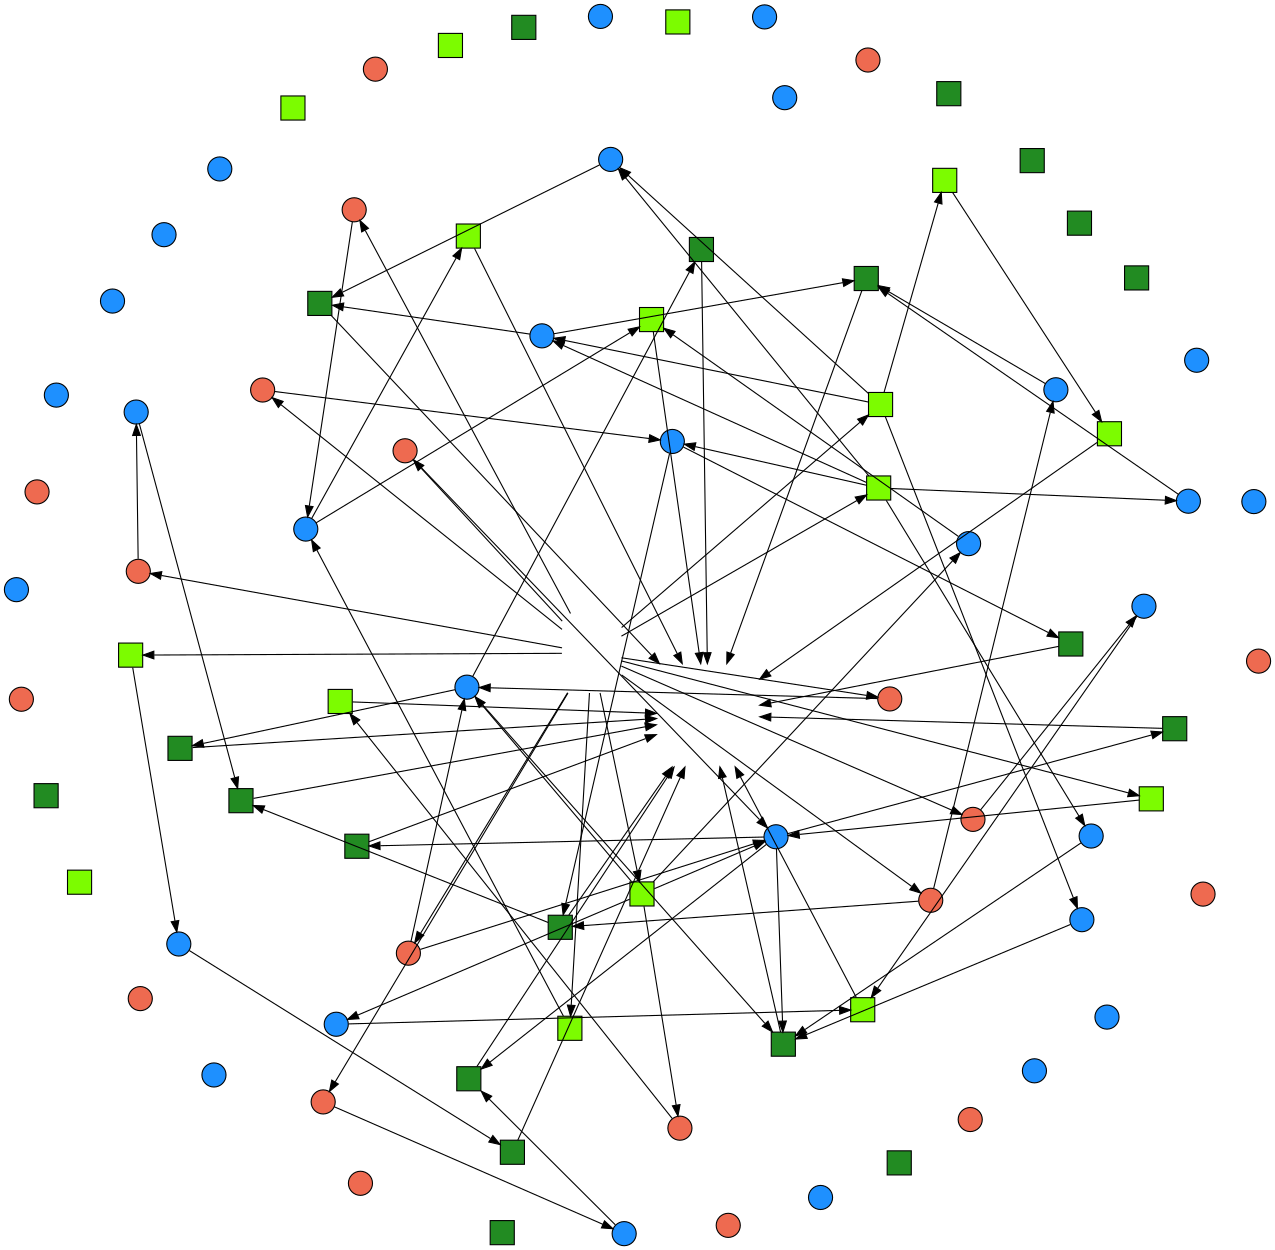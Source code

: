 digraph Path {
	layout=neato
	size=8.5
	sep=-0.2
	overlap=scalexy
	splines=true
	concentrate=true
	layers="path0:path1:path2:path3:path4:path5:path6:path7:path8:path9:path10:path11:path12:path13:path14:path15:path16:path17:path18:path19:path20:path21:path22:path23:path24:path25:path26:path27:path28:path29"
	"NODE" [label="" shape=none]
	PC [label="" fixedsize=shape height=1 image="/home/petr/PhpstormProjects/Generating_Tor_Descriptors/resources/computer.png" shape=none width=0.75]
	SERVER [label="" height=1.3 image="/home/petr/PhpstormProjects/Generating_Tor_Descriptors/resources/SE.svg" imagescale=true margin=20 shape=none width=1.3]
	"100.0.100.0" [label="" fillcolor=coral2 height=0.3 shape=circle style=filled width=0.3]
	"155.0.100.0" [label="" fillcolor=coral2 height=0.3 shape=circle style=filled width=0.3]
	"13.250.129.194" [label="" fillcolor=coral2 height=0.3 shape=circle style=filled width=0.3]
	"255.59.143.114" [label="" fillcolor=coral2 height=0.3 shape=circle style=filled width=0.3]
	"64.69.160.11" [label="" fillcolor=coral2 height=0.3 shape=circle style=filled width=0.3]
	"228.16.201.38" [label="" fillcolor=coral2 height=0.3 shape=circle style=filled width=0.3]
	"220.220.157.134" [label="" fillcolor=coral2 height=0.3 shape=circle style=filled width=0.3]
	"167.47.156.132" [label="" fillcolor=coral2 height=0.3 shape=circle style=filled width=0.3]
	"13.58.198.201" [label="" fillcolor=coral2 height=0.3 shape=circle style=filled width=0.3]
	"151.156.13.189" [label="" fillcolor=coral2 height=0.3 shape=circle style=filled width=0.3]
	"46.160.183.42" [label="" fillcolor=coral2 height=0.3 shape=circle style=filled width=0.3]
	"117.126.237.177" [label="" fillcolor=coral2 height=0.3 shape=circle style=filled width=0.3]
	"136.48.52.104" [label="" fillcolor=coral2 height=0.3 shape=circle style=filled width=0.3]
	"113.202.3.218" [label="" fillcolor=coral2 height=0.3 shape=circle style=filled width=0.3]
	"79.130.54.51" [label="" fillcolor=coral2 height=0.3 shape=circle style=filled width=0.3]
	"229.162.234.26" [label="" fillcolor=coral2 height=0.3 shape=circle style=filled width=0.3]
	"33.41.202.9" [label="" fillcolor=coral2 height=0.3 shape=circle style=filled width=0.3]
	"194.226.34.110" [label="" fillcolor=coral2 height=0.3 shape=circle style=filled width=0.3]
	"70.236.181.136" [label="" fillcolor=coral2 height=0.3 shape=circle style=filled width=0.3]
	"111.200.94.7" [label="" fillcolor=coral2 height=0.3 shape=circle style=filled width=0.3]
	"182.207.139.204" [label="" fillcolor=lawngreen height=0.3 shape=box style=filled width=0.3]
	"12.238.198.112" [label="" fillcolor=lawngreen height=0.3 shape=box style=filled width=0.3]
	"66.37.130.121" [label="" fillcolor=lawngreen height=0.3 shape=box style=filled width=0.3]
	"133.51.17.66" [label="" fillcolor=lawngreen height=0.3 shape=box style=filled width=0.3]
	"194.140.183.79" [label="" fillcolor=lawngreen height=0.3 shape=box style=filled width=0.3]
	"123.75.12.209" [label="" fillcolor=lawngreen height=0.3 shape=box style=filled width=0.3]
	"63.203.87.106" [label="" fillcolor=lawngreen height=0.3 shape=box style=filled width=0.3]
	"214.16.48.160" [label="" fillcolor=lawngreen height=0.3 shape=box style=filled width=0.3]
	"235.48.58.212" [label="" fillcolor=dodgerblue height=0.3 shape=circle style=filled width=0.3]
	"80.113.48.94" [label="" fillcolor=dodgerblue height=0.3 shape=circle style=filled width=0.3]
	"186.93.77.247" [label="" fillcolor=dodgerblue height=0.3 shape=circle style=filled width=0.3]
	"229.142.1.192" [label="" fillcolor=dodgerblue height=0.3 shape=circle style=filled width=0.3]
	"85.133.226.71" [label="" fillcolor=dodgerblue height=0.3 shape=circle style=filled width=0.3]
	"116.217.240.98" [label="" fillcolor=dodgerblue height=0.3 shape=circle style=filled width=0.3]
	"223.223.73.251" [label="" fillcolor=dodgerblue height=0.3 shape=circle style=filled width=0.3]
	"76.77.170.4" [label="" fillcolor=dodgerblue height=0.3 shape=circle style=filled width=0.3]
	"197.70.63.5" [label="" fillcolor=dodgerblue height=0.3 shape=circle style=filled width=0.3]
	"116.215.66.183" [label="" fillcolor=dodgerblue height=0.3 shape=circle style=filled width=0.3]
	"237.27.241.250" [label="" fillcolor=dodgerblue height=0.3 shape=circle style=filled width=0.3]
	"29.253.13.113" [label="" fillcolor=dodgerblue height=0.3 shape=circle style=filled width=0.3]
	"75.27.219.155" [label="" fillcolor=dodgerblue height=0.3 shape=circle style=filled width=0.3]
	"34.147.219.117" [label="" fillcolor=dodgerblue height=0.3 shape=circle style=filled width=0.3]
	"255.52.67.149" [label="" fillcolor=dodgerblue height=0.3 shape=circle style=filled width=0.3]
	"68.129.170.15" [label="" fillcolor=dodgerblue height=0.3 shape=circle style=filled width=0.3]
	"125.137.190.54" [label="" fillcolor=dodgerblue height=0.3 shape=circle style=filled width=0.3]
	"87.9.26.104" [label="" fillcolor=dodgerblue height=0.3 shape=circle style=filled width=0.3]
	"101.196.194.155" [label="" fillcolor=dodgerblue height=0.3 shape=circle style=filled width=0.3]
	"252.255.8.13" [label="" fillcolor=dodgerblue height=0.3 shape=circle style=filled width=0.3]
	"40.97.122.224" [label="" fillcolor=dodgerblue height=0.3 shape=circle style=filled width=0.3]
	"182.167.98.98" [label="" fillcolor=dodgerblue height=0.3 shape=circle style=filled width=0.3]
	"46.109.123.200" [label="" fillcolor=dodgerblue height=0.3 shape=circle style=filled width=0.3]
	"85.111.68.216" [label="" fillcolor=dodgerblue height=0.3 shape=circle style=filled width=0.3]
	"138.188.151.231" [label="" fillcolor=dodgerblue height=0.3 shape=circle style=filled width=0.3]
	"139.245.230.194" [label="" fillcolor=dodgerblue height=0.3 shape=circle style=filled width=0.3]
	"80.95.65.71" [label="" fillcolor=dodgerblue height=0.3 shape=circle style=filled width=0.3]
	"169.43.93.210" [label="" fillcolor=dodgerblue height=0.3 shape=circle style=filled width=0.3]
	"105.246.194.229" [label="" fillcolor=dodgerblue height=0.3 shape=circle style=filled width=0.3]
	"241.172.63.62" [label="" fillcolor=dodgerblue height=0.3 shape=circle style=filled width=0.3]
	"147.17.26.54" [label="" fillcolor=forestgreen height=0.3 shape=box style=filled width=0.3]
	"73.248.120.195" [label="" fillcolor=forestgreen height=0.3 shape=box style=filled width=0.3]
	"38.180.208.213" [label="" fillcolor=forestgreen height=0.3 shape=box style=filled width=0.3]
	"90.250.22.103" [label="" fillcolor=forestgreen height=0.3 shape=box style=filled width=0.3]
	"169.197.195.70" [label="" fillcolor=forestgreen height=0.3 shape=box style=filled width=0.3]
	"92.171.14.161" [label="" fillcolor=forestgreen height=0.3 shape=box style=filled width=0.3]
	"112.178.104.85" [label="" fillcolor=forestgreen height=0.3 shape=box style=filled width=0.3]
	"54.76.131.55" [label="" fillcolor=forestgreen height=0.3 shape=box style=filled width=0.3]
	"239.173.147.239" [label="" fillcolor=forestgreen height=0.3 shape=box style=filled width=0.3]
	"214.221.169.227" [label="" fillcolor=forestgreen height=0.3 shape=box style=filled width=0.3]
	"154.64.18.195" [label="" fillcolor=forestgreen height=0.3 shape=box style=filled width=0.3]
	"65.0.165.129" [label="" fillcolor=forestgreen height=0.3 shape=box style=filled width=0.3]
	"242.43.214.8" [label="" fillcolor=forestgreen height=0.3 shape=box style=filled width=0.3]
	"99.212.84.90" [label="" fillcolor=forestgreen height=0.3 shape=box style=filled width=0.3]
	"226.165.183.200" [label="" fillcolor=forestgreen height=0.3 shape=box style=filled width=0.3]
	"141.25.221.62" [label="" fillcolor=forestgreen height=0.3 shape=box style=filled width=0.3]
	"150.88.223.12" [label="" fillcolor=forestgreen height=0.3 shape=box style=filled width=0.3]
	"166.190.216.234" [label="" fillcolor=forestgreen height=0.3 shape=box style=filled width=0.3]
	"77.2.69.66" [label="" fillcolor=forestgreen height=0.3 shape=box style=filled width=0.3]
	"20.21.21.125" [label="" fillcolor=forestgreen height=0.3 shape=box style=filled width=0.3]
	"224.8.172.196" [label="" fillcolor=lawngreen height=0.3 shape=box style=filled width=0.3]
	"230.95.35.153" [label="" fillcolor=lawngreen height=0.3 shape=box style=filled width=0.3]
	"243.93.78.226" [label="" fillcolor=lawngreen height=0.3 shape=box style=filled width=0.3]
	"169.107.77.37" [label="" fillcolor=lawngreen height=0.3 shape=box style=filled width=0.3]
	"134.147.154.168" [label="" fillcolor=lawngreen height=0.3 shape=box style=filled width=0.3]
	"252.86.18.144" [label="" fillcolor=lawngreen height=0.3 shape=box style=filled width=0.3]
	"142.48.120.41" [label="" fillcolor=lawngreen height=0.3 shape=box style=filled width=0.3]
	"117.100.37.4" [label="" fillcolor=lawngreen height=0.3 shape=box style=filled width=0.3]
	"NODE" -> "100.0.100.0" [constraint=false style=invis]
	"NODE" -> "155.0.100.0" [constraint=false style=invis]
	"NODE" -> "13.250.129.194" [constraint=false style=invis]
	"NODE" -> "255.59.143.114" [constraint=false style=invis]
	"NODE" -> "64.69.160.11" [constraint=false style=invis]
	"NODE" -> "228.16.201.38" [constraint=false style=invis]
	"NODE" -> "220.220.157.134" [constraint=false style=invis]
	"NODE" -> "167.47.156.132" [constraint=false style=invis]
	"NODE" -> "13.58.198.201" [constraint=false style=invis]
	"NODE" -> "151.156.13.189" [constraint=false style=invis]
	"NODE" -> "46.160.183.42" [constraint=false style=invis]
	"NODE" -> "117.126.237.177" [constraint=false style=invis]
	"NODE" -> "136.48.52.104" [constraint=false style=invis]
	"NODE" -> "113.202.3.218" [constraint=false style=invis]
	"NODE" -> "79.130.54.51" [constraint=false style=invis]
	"NODE" -> "229.162.234.26" [constraint=false style=invis]
	"NODE" -> "33.41.202.9" [constraint=false style=invis]
	"NODE" -> "194.226.34.110" [constraint=false style=invis]
	"NODE" -> "70.236.181.136" [constraint=false style=invis]
	"NODE" -> "111.200.94.7" [constraint=false style=invis]
	"NODE" -> "182.207.139.204" [constraint=false style=invis]
	"NODE" -> "12.238.198.112" [constraint=false style=invis]
	"NODE" -> "66.37.130.121" [constraint=false style=invis]
	"NODE" -> "133.51.17.66" [constraint=false style=invis]
	"NODE" -> "194.140.183.79" [constraint=false style=invis]
	"NODE" -> "123.75.12.209" [constraint=false style=invis]
	"NODE" -> "63.203.87.106" [constraint=false style=invis]
	"NODE" -> "214.16.48.160" [constraint=false style=invis]
	"NODE" -> "235.48.58.212" [constraint=false style=invis]
	"NODE" -> "80.113.48.94" [constraint=false style=invis]
	"NODE" -> "186.93.77.247" [constraint=false style=invis]
	"NODE" -> "229.142.1.192" [constraint=false style=invis]
	"NODE" -> "85.133.226.71" [constraint=false style=invis]
	"NODE" -> "116.217.240.98" [constraint=false style=invis]
	"NODE" -> "223.223.73.251" [constraint=false style=invis]
	"NODE" -> "76.77.170.4" [constraint=false style=invis]
	"NODE" -> "197.70.63.5" [constraint=false style=invis]
	"NODE" -> "116.215.66.183" [constraint=false style=invis]
	"NODE" -> "237.27.241.250" [constraint=false style=invis]
	"NODE" -> "29.253.13.113" [constraint=false style=invis]
	"NODE" -> "75.27.219.155" [constraint=false style=invis]
	"NODE" -> "34.147.219.117" [constraint=false style=invis]
	"NODE" -> "255.52.67.149" [constraint=false style=invis]
	"NODE" -> "68.129.170.15" [constraint=false style=invis]
	"NODE" -> "125.137.190.54" [constraint=false style=invis]
	"NODE" -> "87.9.26.104" [constraint=false style=invis]
	"NODE" -> "101.196.194.155" [constraint=false style=invis]
	"NODE" -> "252.255.8.13" [constraint=false style=invis]
	"NODE" -> "40.97.122.224" [constraint=false style=invis]
	"NODE" -> "182.167.98.98" [constraint=false style=invis]
	"NODE" -> "46.109.123.200" [constraint=false style=invis]
	"NODE" -> "85.111.68.216" [constraint=false style=invis]
	"NODE" -> "138.188.151.231" [constraint=false style=invis]
	"NODE" -> "139.245.230.194" [constraint=false style=invis]
	"NODE" -> "80.95.65.71" [constraint=false style=invis]
	"NODE" -> "169.43.93.210" [constraint=false style=invis]
	"NODE" -> "105.246.194.229" [constraint=false style=invis]
	"NODE" -> "241.172.63.62" [constraint=false style=invis]
	"NODE" -> "147.17.26.54" [constraint=false style=invis]
	"NODE" -> "73.248.120.195" [constraint=false style=invis]
	"NODE" -> "38.180.208.213" [constraint=false style=invis]
	"NODE" -> "90.250.22.103" [constraint=false style=invis]
	"NODE" -> "169.197.195.70" [constraint=false style=invis]
	"NODE" -> "92.171.14.161" [constraint=false style=invis]
	"NODE" -> "112.178.104.85" [constraint=false style=invis]
	"NODE" -> "54.76.131.55" [constraint=false style=invis]
	"NODE" -> "239.173.147.239" [constraint=false style=invis]
	"NODE" -> "214.221.169.227" [constraint=false style=invis]
	"NODE" -> "154.64.18.195" [constraint=false style=invis]
	"NODE" -> "65.0.165.129" [constraint=false style=invis]
	"NODE" -> "242.43.214.8" [constraint=false style=invis]
	"NODE" -> "99.212.84.90" [constraint=false style=invis]
	"NODE" -> "226.165.183.200" [constraint=false style=invis]
	"NODE" -> "141.25.221.62" [constraint=false style=invis]
	"NODE" -> "150.88.223.12" [constraint=false style=invis]
	"NODE" -> "166.190.216.234" [constraint=false style=invis]
	"NODE" -> "77.2.69.66" [constraint=false style=invis]
	"NODE" -> "20.21.21.125" [constraint=false style=invis]
	"NODE" -> "224.8.172.196" [constraint=false style=invis]
	"NODE" -> "230.95.35.153" [constraint=false style=invis]
	"NODE" -> "243.93.78.226" [constraint=false style=invis]
	"NODE" -> "169.107.77.37" [constraint=false style=invis]
	"NODE" -> "134.147.154.168" [constraint=false style=invis]
	"NODE" -> "252.86.18.144" [constraint=false style=invis]
	"NODE" -> "142.48.120.41" [constraint=false style=invis]
	"NODE" -> "117.100.37.4" [constraint=false style=invis]
	PC -> "117.126.237.177" [constraint=false layer=path0 weight=0]
	"117.126.237.177" -> "197.70.63.5" [constraint=false layer=path0 weight=0]
	"197.70.63.5" -> "252.86.18.144" [constraint=false layer=path0 weight=0]
	"252.86.18.144" -> SERVER [constraint=false layer=path0 weight=0]
	PC -> "63.203.87.106" [constraint=false layer=path1 weight=0]
	"63.203.87.106" -> "87.9.26.104" [constraint=false layer=path1 weight=0]
	"87.9.26.104" -> "239.173.147.239" [constraint=false layer=path1 weight=0]
	"239.173.147.239" -> SERVER [constraint=false layer=path1 weight=0]
	PC -> "228.16.201.38" [constraint=false layer="path2,path19" weight=0]
	"228.16.201.38" -> "87.9.26.104" [constraint=false layer=path2 weight=0]
	"87.9.26.104" -> "242.43.214.8" [constraint=false layer=path2 weight=0]
	"242.43.214.8" -> SERVER [constraint=false layer="path2,path4,path22,path24,path25" weight=0]
	PC -> "113.202.3.218" [constraint=false layer="path3,path18" weight=0]
	"113.202.3.218" -> "150.88.223.12" [constraint=false layer=path3 weight=0]
	"150.88.223.12" -> "99.212.84.90" [constraint=false layer=path3 weight=0]
	"99.212.84.90" -> SERVER [constraint=false layer="path3,path27" weight=0]
	PC -> "133.51.17.66" [constraint=false layer="path4,path23,path28,path29" weight=0]
	"133.51.17.66" -> "68.129.170.15" [constraint=false layer=path4 weight=0]
	"68.129.170.15" -> "242.43.214.8" [constraint=false layer=path4 weight=0]
	PC -> "123.75.12.209" [constraint=false layer="path5,path11,path21,path22,path26" weight=0]
	"123.75.12.209" -> "220.220.157.134" [constraint=false layer=path5 weight=0]
	"220.220.157.134" -> "134.147.154.168" [constraint=false layer=path5 weight=0]
	"134.147.154.168" -> SERVER [constraint=false layer=path5 weight=0]
	PC -> "194.226.34.110" [constraint=false layer="path6,path10" weight=0]
	"194.226.34.110" -> "138.188.151.231" [constraint=false layer="path6,path10" weight=0]
	"138.188.151.231" -> "73.248.120.195" [constraint=false layer="path6,path10" weight=0]
	"73.248.120.195" -> SERVER [constraint=false layer="path6,path10,path11" weight=0]
	PC -> "66.37.130.121" [constraint=false layer=path7 weight=0]
	"66.37.130.121" -> "197.70.63.5" [constraint=false layer=path7 weight=0]
	"197.70.63.5" -> "117.100.37.4" [constraint=false layer=path7 weight=0]
	"117.100.37.4" -> SERVER [constraint=false layer="path7,path26" weight=0]
	PC -> "214.16.48.160" [constraint=false layer="path8,path12,path15,path20,path24,path25" weight=0]
	"214.16.48.160" -> "229.142.1.192" [constraint=false layer=path8 weight=0]
	"229.142.1.192" -> "77.2.69.66" [constraint=false layer=path8 weight=0]
	"77.2.69.66" -> SERVER [constraint=false layer=path8 weight=0]
	PC -> "229.162.234.26" [constraint=false layer=path9 weight=0]
	"229.162.234.26" -> "229.142.1.192" [constraint=false layer=path9 weight=0]
	"229.142.1.192" -> "150.88.223.12" [constraint=false layer=path9 weight=0]
	"150.88.223.12" -> SERVER [constraint=false layer=path9 weight=0]
	"123.75.12.209" -> "87.9.26.104" [constraint=false layer=path11 weight=0]
	"87.9.26.104" -> "73.248.120.195" [constraint=false layer=path11 weight=0]
	"214.16.48.160" -> "80.113.48.94" [constraint=false layer=path12 weight=0]
	"80.113.48.94" -> "20.21.21.125" [constraint=false layer=path12 weight=0]
	"20.21.21.125" -> SERVER [constraint=false layer="path12,path18,path20" weight=0]
	PC -> "79.130.54.51" [constraint=false layer=path13 weight=0]
	"79.130.54.51" -> "87.9.26.104" [constraint=false layer=path13 weight=0]
	"87.9.26.104" -> "90.250.22.103" [constraint=false layer=path13 weight=0]
	"90.250.22.103" -> SERVER [constraint=false layer=path13 weight=0]
	PC -> "136.48.52.104" [constraint=false layer=path14 weight=0]
	"136.48.52.104" -> "182.167.98.98" [constraint=false layer=path14 weight=0]
	"182.167.98.98" -> "243.93.78.226" [constraint=false layer=path14 weight=0]
	"243.93.78.226" -> SERVER [constraint=false layer="path14,path21" weight=0]
	"214.16.48.160" -> "29.253.13.113" [constraint=false layer=path15 weight=0]
	"29.253.13.113" -> "147.17.26.54" [constraint=false layer="path15,path23" weight=0]
	"147.17.26.54" -> SERVER [constraint=false layer="path15,path23,path29" weight=0]
	PC -> "151.156.13.189" [constraint=false layer=path16 weight=0]
	"151.156.13.189" -> "237.27.241.250" [constraint=false layer=path16 weight=0]
	"237.27.241.250" -> "154.64.18.195" [constraint=false layer=path16 weight=0]
	"154.64.18.195" -> SERVER [constraint=false layer=path16 weight=0]
	PC -> "194.140.183.79" [constraint=false layer=path17 weight=0]
	"194.140.183.79" -> "252.255.8.13" [constraint=false layer=path17 weight=0]
	"252.255.8.13" -> "54.76.131.55" [constraint=false layer=path17 weight=0]
	"54.76.131.55" -> SERVER [constraint=false layer=path17 weight=0]
	"113.202.3.218" -> "223.223.73.251" [constraint=false layer=path18 weight=0]
	"223.223.73.251" -> "20.21.21.125" [constraint=false layer=path18 weight=0]
	"228.16.201.38" -> "237.27.241.250" [constraint=false layer=path19 weight=0]
	"237.27.241.250" -> "166.190.216.234" [constraint=false layer=path19 weight=0]
	"166.190.216.234" -> SERVER [constraint=false layer=path19 weight=0]
	"214.16.48.160" -> "101.196.194.155" [constraint=false layer=path20 weight=0]
	"101.196.194.155" -> "20.21.21.125" [constraint=false layer=path20 weight=0]
	"123.75.12.209" -> "255.52.67.149" [constraint=false layer=path21 weight=0]
	"255.52.67.149" -> "243.93.78.226" [constraint=false layer=path21 weight=0]
	"123.75.12.209" -> "237.27.241.250" [constraint=false layer=path22 weight=0]
	"237.27.241.250" -> "242.43.214.8" [constraint=false layer=path22 weight=0]
	"133.51.17.66" -> "29.253.13.113" [constraint=false layer=path23 weight=0]
	"214.16.48.160" -> "34.147.219.117" [constraint=false layer="path24,path25" weight=0]
	"34.147.219.117" -> "242.43.214.8" [constraint=false layer="path24,path25" weight=0]
	"123.75.12.209" -> "40.97.122.224" [constraint=false layer=path26 weight=0]
	"40.97.122.224" -> "117.100.37.4" [constraint=false layer=path26 weight=0]
	PC -> "13.58.198.201" [constraint=false layer=path27 weight=0]
	"13.58.198.201" -> "116.215.66.183" [constraint=false layer=path27 weight=0]
	"116.215.66.183" -> "99.212.84.90" [constraint=false layer=path27 weight=0]
	"133.51.17.66" -> "182.207.139.204" [constraint=false layer=path28 weight=0]
	"182.207.139.204" -> "230.95.35.153" [constraint=false layer=path28 weight=0]
	"230.95.35.153" -> SERVER [constraint=false layer=path28 weight=0]
	"133.51.17.66" -> "80.113.48.94" [constraint=false layer=path29 weight=0]
	"80.113.48.94" -> "147.17.26.54" [constraint=false layer=path29 weight=0]
	"NODE" -> PC [len=0.5 style=invis]
}
